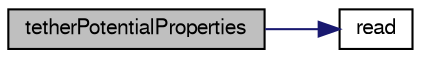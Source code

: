 digraph "tetherPotentialProperties"
{
  bgcolor="transparent";
  edge [fontname="FreeSans",fontsize="10",labelfontname="FreeSans",labelfontsize="10"];
  node [fontname="FreeSans",fontsize="10",shape=record];
  rankdir="LR";
  Node324 [label="tetherPotentialProperties",height=0.2,width=0.4,color="black", fillcolor="grey75", style="filled", fontcolor="black"];
  Node324 -> Node325 [color="midnightblue",fontsize="10",style="solid",fontname="FreeSans"];
  Node325 [label="read",height=0.2,width=0.4,color="black",URL="$a24482.html#a5d01a9c9662482a98c9755ea227268df",tooltip="Read tetherPotential dictionary. "];
}
